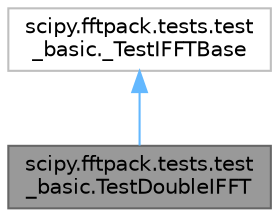 digraph "scipy.fftpack.tests.test_basic.TestDoubleIFFT"
{
 // LATEX_PDF_SIZE
  bgcolor="transparent";
  edge [fontname=Helvetica,fontsize=10,labelfontname=Helvetica,labelfontsize=10];
  node [fontname=Helvetica,fontsize=10,shape=box,height=0.2,width=0.4];
  Node1 [id="Node000001",label="scipy.fftpack.tests.test\l_basic.TestDoubleIFFT",height=0.2,width=0.4,color="gray40", fillcolor="grey60", style="filled", fontcolor="black",tooltip=" "];
  Node2 -> Node1 [id="edge1_Node000001_Node000002",dir="back",color="steelblue1",style="solid",tooltip=" "];
  Node2 [id="Node000002",label="scipy.fftpack.tests.test\l_basic._TestIFFTBase",height=0.2,width=0.4,color="grey75", fillcolor="white", style="filled",URL="$db/ddf/classscipy_1_1fftpack_1_1tests_1_1test__basic_1_1__TestIFFTBase.html",tooltip=" "];
}
